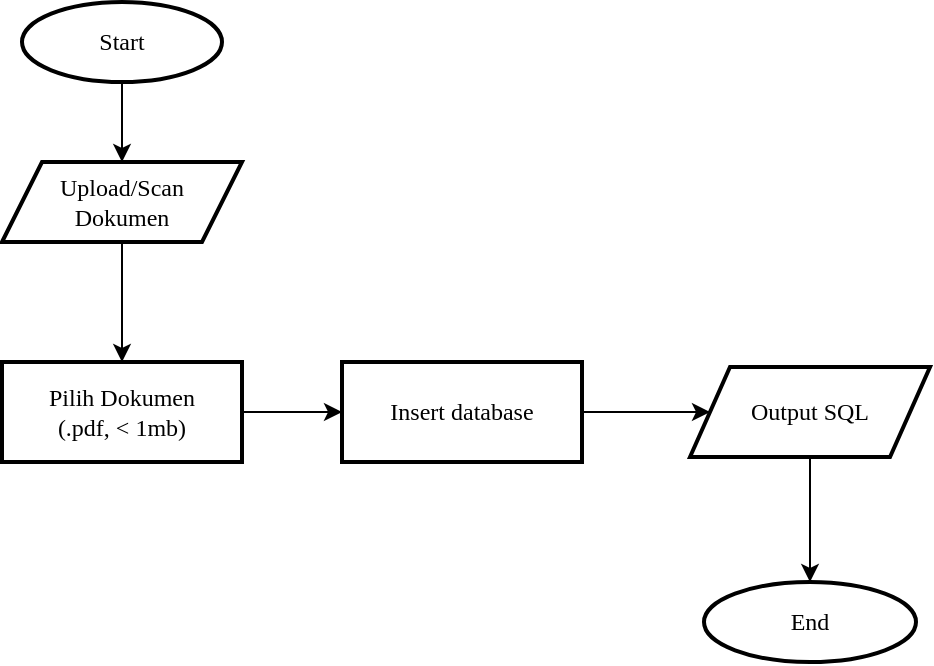 <mxfile version="14.1.8" type="device"><diagram id="C5RBs43oDa-KdzZeNtuy" name="Page-1"><mxGraphModel dx="1199" dy="653" grid="1" gridSize="10" guides="1" tooltips="1" connect="1" arrows="1" fold="1" page="1" pageScale="1" pageWidth="827" pageHeight="1169" math="0" shadow="0"><root><mxCell id="WIyWlLk6GJQsqaUBKTNV-0"/><mxCell id="WIyWlLk6GJQsqaUBKTNV-1" parent="WIyWlLk6GJQsqaUBKTNV-0"/><mxCell id="-NNdDOlsO7jbpclOkR6H-43" value="" style="edgeStyle=orthogonalEdgeStyle;rounded=0;orthogonalLoop=1;jettySize=auto;html=1;" edge="1" parent="WIyWlLk6GJQsqaUBKTNV-1" source="-NNdDOlsO7jbpclOkR6H-0" target="-NNdDOlsO7jbpclOkR6H-42"><mxGeometry relative="1" as="geometry"/></mxCell><mxCell id="-NNdDOlsO7jbpclOkR6H-0" value="&lt;font face=&quot;Times New Roman&quot;&gt;Start&lt;/font&gt;" style="strokeWidth=2;html=1;shape=mxgraph.flowchart.start_1;whiteSpace=wrap;" vertex="1" parent="WIyWlLk6GJQsqaUBKTNV-1"><mxGeometry x="80" y="40" width="100" height="40" as="geometry"/></mxCell><mxCell id="-NNdDOlsO7jbpclOkR6H-37" value="" style="edgeStyle=orthogonalEdgeStyle;rounded=0;orthogonalLoop=1;jettySize=auto;html=1;" edge="1" parent="WIyWlLk6GJQsqaUBKTNV-1" source="-NNdDOlsO7jbpclOkR6H-42" target="-NNdDOlsO7jbpclOkR6H-36"><mxGeometry relative="1" as="geometry"><mxPoint x="130.0" y="170" as="sourcePoint"/></mxGeometry></mxCell><mxCell id="-NNdDOlsO7jbpclOkR6H-39" value="" style="edgeStyle=orthogonalEdgeStyle;rounded=0;orthogonalLoop=1;jettySize=auto;html=1;" edge="1" parent="WIyWlLk6GJQsqaUBKTNV-1" source="-NNdDOlsO7jbpclOkR6H-36" target="-NNdDOlsO7jbpclOkR6H-38"><mxGeometry relative="1" as="geometry"/></mxCell><mxCell id="-NNdDOlsO7jbpclOkR6H-36" value="&lt;font face=&quot;Times New Roman&quot;&gt;Pilih Dokumen&lt;br&gt;(.pdf, &amp;lt; 1mb)&lt;br&gt;&lt;/font&gt;" style="whiteSpace=wrap;html=1;strokeWidth=2;" vertex="1" parent="WIyWlLk6GJQsqaUBKTNV-1"><mxGeometry x="70" y="220" width="120" height="50" as="geometry"/></mxCell><mxCell id="-NNdDOlsO7jbpclOkR6H-41" value="" style="edgeStyle=orthogonalEdgeStyle;rounded=0;orthogonalLoop=1;jettySize=auto;html=1;" edge="1" parent="WIyWlLk6GJQsqaUBKTNV-1" source="-NNdDOlsO7jbpclOkR6H-38" target="-NNdDOlsO7jbpclOkR6H-40"><mxGeometry relative="1" as="geometry"/></mxCell><mxCell id="-NNdDOlsO7jbpclOkR6H-38" value="&lt;font face=&quot;Times New Roman&quot;&gt;Insert database&lt;br&gt;&lt;/font&gt;" style="whiteSpace=wrap;html=1;strokeWidth=2;" vertex="1" parent="WIyWlLk6GJQsqaUBKTNV-1"><mxGeometry x="240" y="220" width="120" height="50" as="geometry"/></mxCell><mxCell id="-NNdDOlsO7jbpclOkR6H-45" value="" style="edgeStyle=orthogonalEdgeStyle;rounded=0;orthogonalLoop=1;jettySize=auto;html=1;" edge="1" parent="WIyWlLk6GJQsqaUBKTNV-1" source="-NNdDOlsO7jbpclOkR6H-40" target="-NNdDOlsO7jbpclOkR6H-44"><mxGeometry relative="1" as="geometry"/></mxCell><mxCell id="-NNdDOlsO7jbpclOkR6H-40" value="&lt;font face=&quot;Times New Roman&quot;&gt;Output SQL&lt;/font&gt;" style="shape=parallelogram;perimeter=parallelogramPerimeter;whiteSpace=wrap;html=1;fixedSize=1;strokeWidth=2;" vertex="1" parent="WIyWlLk6GJQsqaUBKTNV-1"><mxGeometry x="414" y="222.5" width="120" height="45" as="geometry"/></mxCell><mxCell id="-NNdDOlsO7jbpclOkR6H-42" value="&lt;span style=&quot;font-family: &amp;#34;times new roman&amp;#34;&quot;&gt;Upload/Scan&lt;/span&gt;&lt;br style=&quot;font-family: &amp;#34;times new roman&amp;#34;&quot;&gt;&lt;span style=&quot;font-family: &amp;#34;times new roman&amp;#34;&quot;&gt;Dokumen&lt;/span&gt;" style="shape=parallelogram;perimeter=parallelogramPerimeter;whiteSpace=wrap;html=1;fixedSize=1;strokeWidth=2;" vertex="1" parent="WIyWlLk6GJQsqaUBKTNV-1"><mxGeometry x="70" y="120" width="120" height="40" as="geometry"/></mxCell><mxCell id="-NNdDOlsO7jbpclOkR6H-44" value="&lt;font face=&quot;Times New Roman&quot;&gt;End&lt;/font&gt;" style="ellipse;whiteSpace=wrap;html=1;strokeWidth=2;" vertex="1" parent="WIyWlLk6GJQsqaUBKTNV-1"><mxGeometry x="421" y="330" width="106" height="40" as="geometry"/></mxCell></root></mxGraphModel></diagram></mxfile>